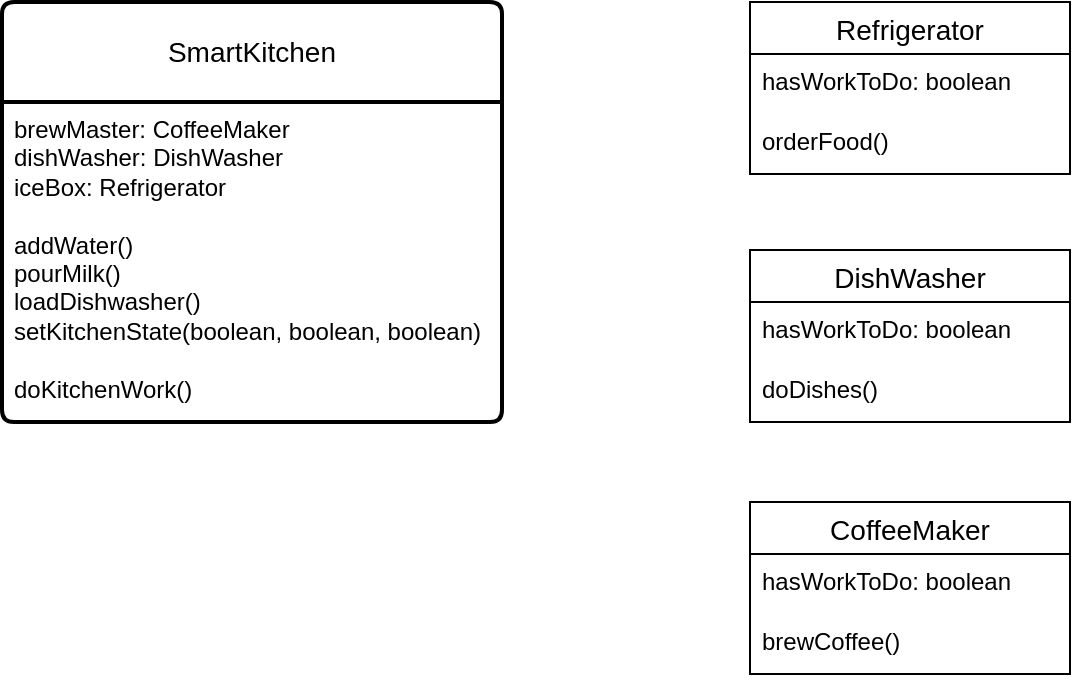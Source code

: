 <mxfile version="22.1.0" type="github">
  <diagram name="페이지-1" id="UD5DOMMkUVTMc-f7pd6E">
    <mxGraphModel dx="1194" dy="682" grid="1" gridSize="10" guides="1" tooltips="1" connect="1" arrows="1" fold="1" page="1" pageScale="1" pageWidth="827" pageHeight="1169" math="0" shadow="0">
      <root>
        <mxCell id="0" />
        <mxCell id="1" parent="0" />
        <mxCell id="zYQr5RiSIAcOw9p3dnr1-1" value="SmartKitchen" style="swimlane;childLayout=stackLayout;horizontal=1;startSize=50;horizontalStack=0;rounded=1;fontSize=14;fontStyle=0;strokeWidth=2;resizeParent=0;resizeLast=1;shadow=0;dashed=0;align=center;arcSize=4;whiteSpace=wrap;html=1;" vertex="1" parent="1">
          <mxGeometry x="40" y="40" width="250" height="210" as="geometry">
            <mxRectangle x="40" y="40" width="120" height="50" as="alternateBounds" />
          </mxGeometry>
        </mxCell>
        <mxCell id="zYQr5RiSIAcOw9p3dnr1-2" value="brewMaster: CoffeeMaker&lt;br&gt;dishWasher: DishWasher&lt;br&gt;iceBox: Refrigerator&lt;br&gt;&lt;br&gt;addWater()&lt;br&gt;pourMilk()&lt;br&gt;loadDishwasher()&lt;br&gt;setKitchenState(boolean, boolean, boolean)&lt;br&gt;&lt;br&gt;doKitchenWork()" style="align=left;strokeColor=none;fillColor=none;spacingLeft=4;fontSize=12;verticalAlign=top;resizable=0;rotatable=0;part=1;html=1;" vertex="1" parent="zYQr5RiSIAcOw9p3dnr1-1">
          <mxGeometry y="50" width="250" height="160" as="geometry" />
        </mxCell>
        <mxCell id="zYQr5RiSIAcOw9p3dnr1-3" value="Refrigerator" style="swimlane;fontStyle=0;childLayout=stackLayout;horizontal=1;startSize=26;horizontalStack=0;resizeParent=1;resizeParentMax=0;resizeLast=0;collapsible=1;marginBottom=0;align=center;fontSize=14;" vertex="1" parent="1">
          <mxGeometry x="414" y="40" width="160" height="86" as="geometry" />
        </mxCell>
        <mxCell id="zYQr5RiSIAcOw9p3dnr1-4" value="hasWorkToDo: boolean" style="text;strokeColor=none;fillColor=none;spacingLeft=4;spacingRight=4;overflow=hidden;rotatable=0;points=[[0,0.5],[1,0.5]];portConstraint=eastwest;fontSize=12;whiteSpace=wrap;html=1;" vertex="1" parent="zYQr5RiSIAcOw9p3dnr1-3">
          <mxGeometry y="26" width="160" height="30" as="geometry" />
        </mxCell>
        <mxCell id="zYQr5RiSIAcOw9p3dnr1-5" value="orderFood()" style="text;strokeColor=none;fillColor=none;spacingLeft=4;spacingRight=4;overflow=hidden;rotatable=0;points=[[0,0.5],[1,0.5]];portConstraint=eastwest;fontSize=12;whiteSpace=wrap;html=1;" vertex="1" parent="zYQr5RiSIAcOw9p3dnr1-3">
          <mxGeometry y="56" width="160" height="30" as="geometry" />
        </mxCell>
        <mxCell id="zYQr5RiSIAcOw9p3dnr1-7" value="DishWasher" style="swimlane;fontStyle=0;childLayout=stackLayout;horizontal=1;startSize=26;horizontalStack=0;resizeParent=1;resizeParentMax=0;resizeLast=0;collapsible=1;marginBottom=0;align=center;fontSize=14;" vertex="1" parent="1">
          <mxGeometry x="414" y="164" width="160" height="86" as="geometry" />
        </mxCell>
        <mxCell id="zYQr5RiSIAcOw9p3dnr1-8" value="hasWorkToDo: boolean" style="text;strokeColor=none;fillColor=none;spacingLeft=4;spacingRight=4;overflow=hidden;rotatable=0;points=[[0,0.5],[1,0.5]];portConstraint=eastwest;fontSize=12;whiteSpace=wrap;html=1;" vertex="1" parent="zYQr5RiSIAcOw9p3dnr1-7">
          <mxGeometry y="26" width="160" height="30" as="geometry" />
        </mxCell>
        <mxCell id="zYQr5RiSIAcOw9p3dnr1-9" value="doDishes()" style="text;strokeColor=none;fillColor=none;spacingLeft=4;spacingRight=4;overflow=hidden;rotatable=0;points=[[0,0.5],[1,0.5]];portConstraint=eastwest;fontSize=12;whiteSpace=wrap;html=1;" vertex="1" parent="zYQr5RiSIAcOw9p3dnr1-7">
          <mxGeometry y="56" width="160" height="30" as="geometry" />
        </mxCell>
        <mxCell id="zYQr5RiSIAcOw9p3dnr1-10" value="CoffeeMaker" style="swimlane;fontStyle=0;childLayout=stackLayout;horizontal=1;startSize=26;horizontalStack=0;resizeParent=1;resizeParentMax=0;resizeLast=0;collapsible=1;marginBottom=0;align=center;fontSize=14;" vertex="1" parent="1">
          <mxGeometry x="414" y="290" width="160" height="86" as="geometry" />
        </mxCell>
        <mxCell id="zYQr5RiSIAcOw9p3dnr1-11" value="hasWorkToDo: boolean" style="text;strokeColor=none;fillColor=none;spacingLeft=4;spacingRight=4;overflow=hidden;rotatable=0;points=[[0,0.5],[1,0.5]];portConstraint=eastwest;fontSize=12;whiteSpace=wrap;html=1;" vertex="1" parent="zYQr5RiSIAcOw9p3dnr1-10">
          <mxGeometry y="26" width="160" height="30" as="geometry" />
        </mxCell>
        <mxCell id="zYQr5RiSIAcOw9p3dnr1-12" value="brewCoffee()" style="text;strokeColor=none;fillColor=none;spacingLeft=4;spacingRight=4;overflow=hidden;rotatable=0;points=[[0,0.5],[1,0.5]];portConstraint=eastwest;fontSize=12;whiteSpace=wrap;html=1;" vertex="1" parent="zYQr5RiSIAcOw9p3dnr1-10">
          <mxGeometry y="56" width="160" height="30" as="geometry" />
        </mxCell>
      </root>
    </mxGraphModel>
  </diagram>
</mxfile>
